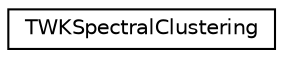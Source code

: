 digraph "Graphical Class Hierarchy"
{
  edge [fontname="Helvetica",fontsize="10",labelfontname="Helvetica",labelfontsize="10"];
  node [fontname="Helvetica",fontsize="10",shape=record];
  rankdir="LR";
  Node1 [label="TWKSpectralClustering",height=0.2,width=0.4,color="black", fillcolor="white", style="filled",URL="$class_t_w_k_spectral_clustering.html"];
}
